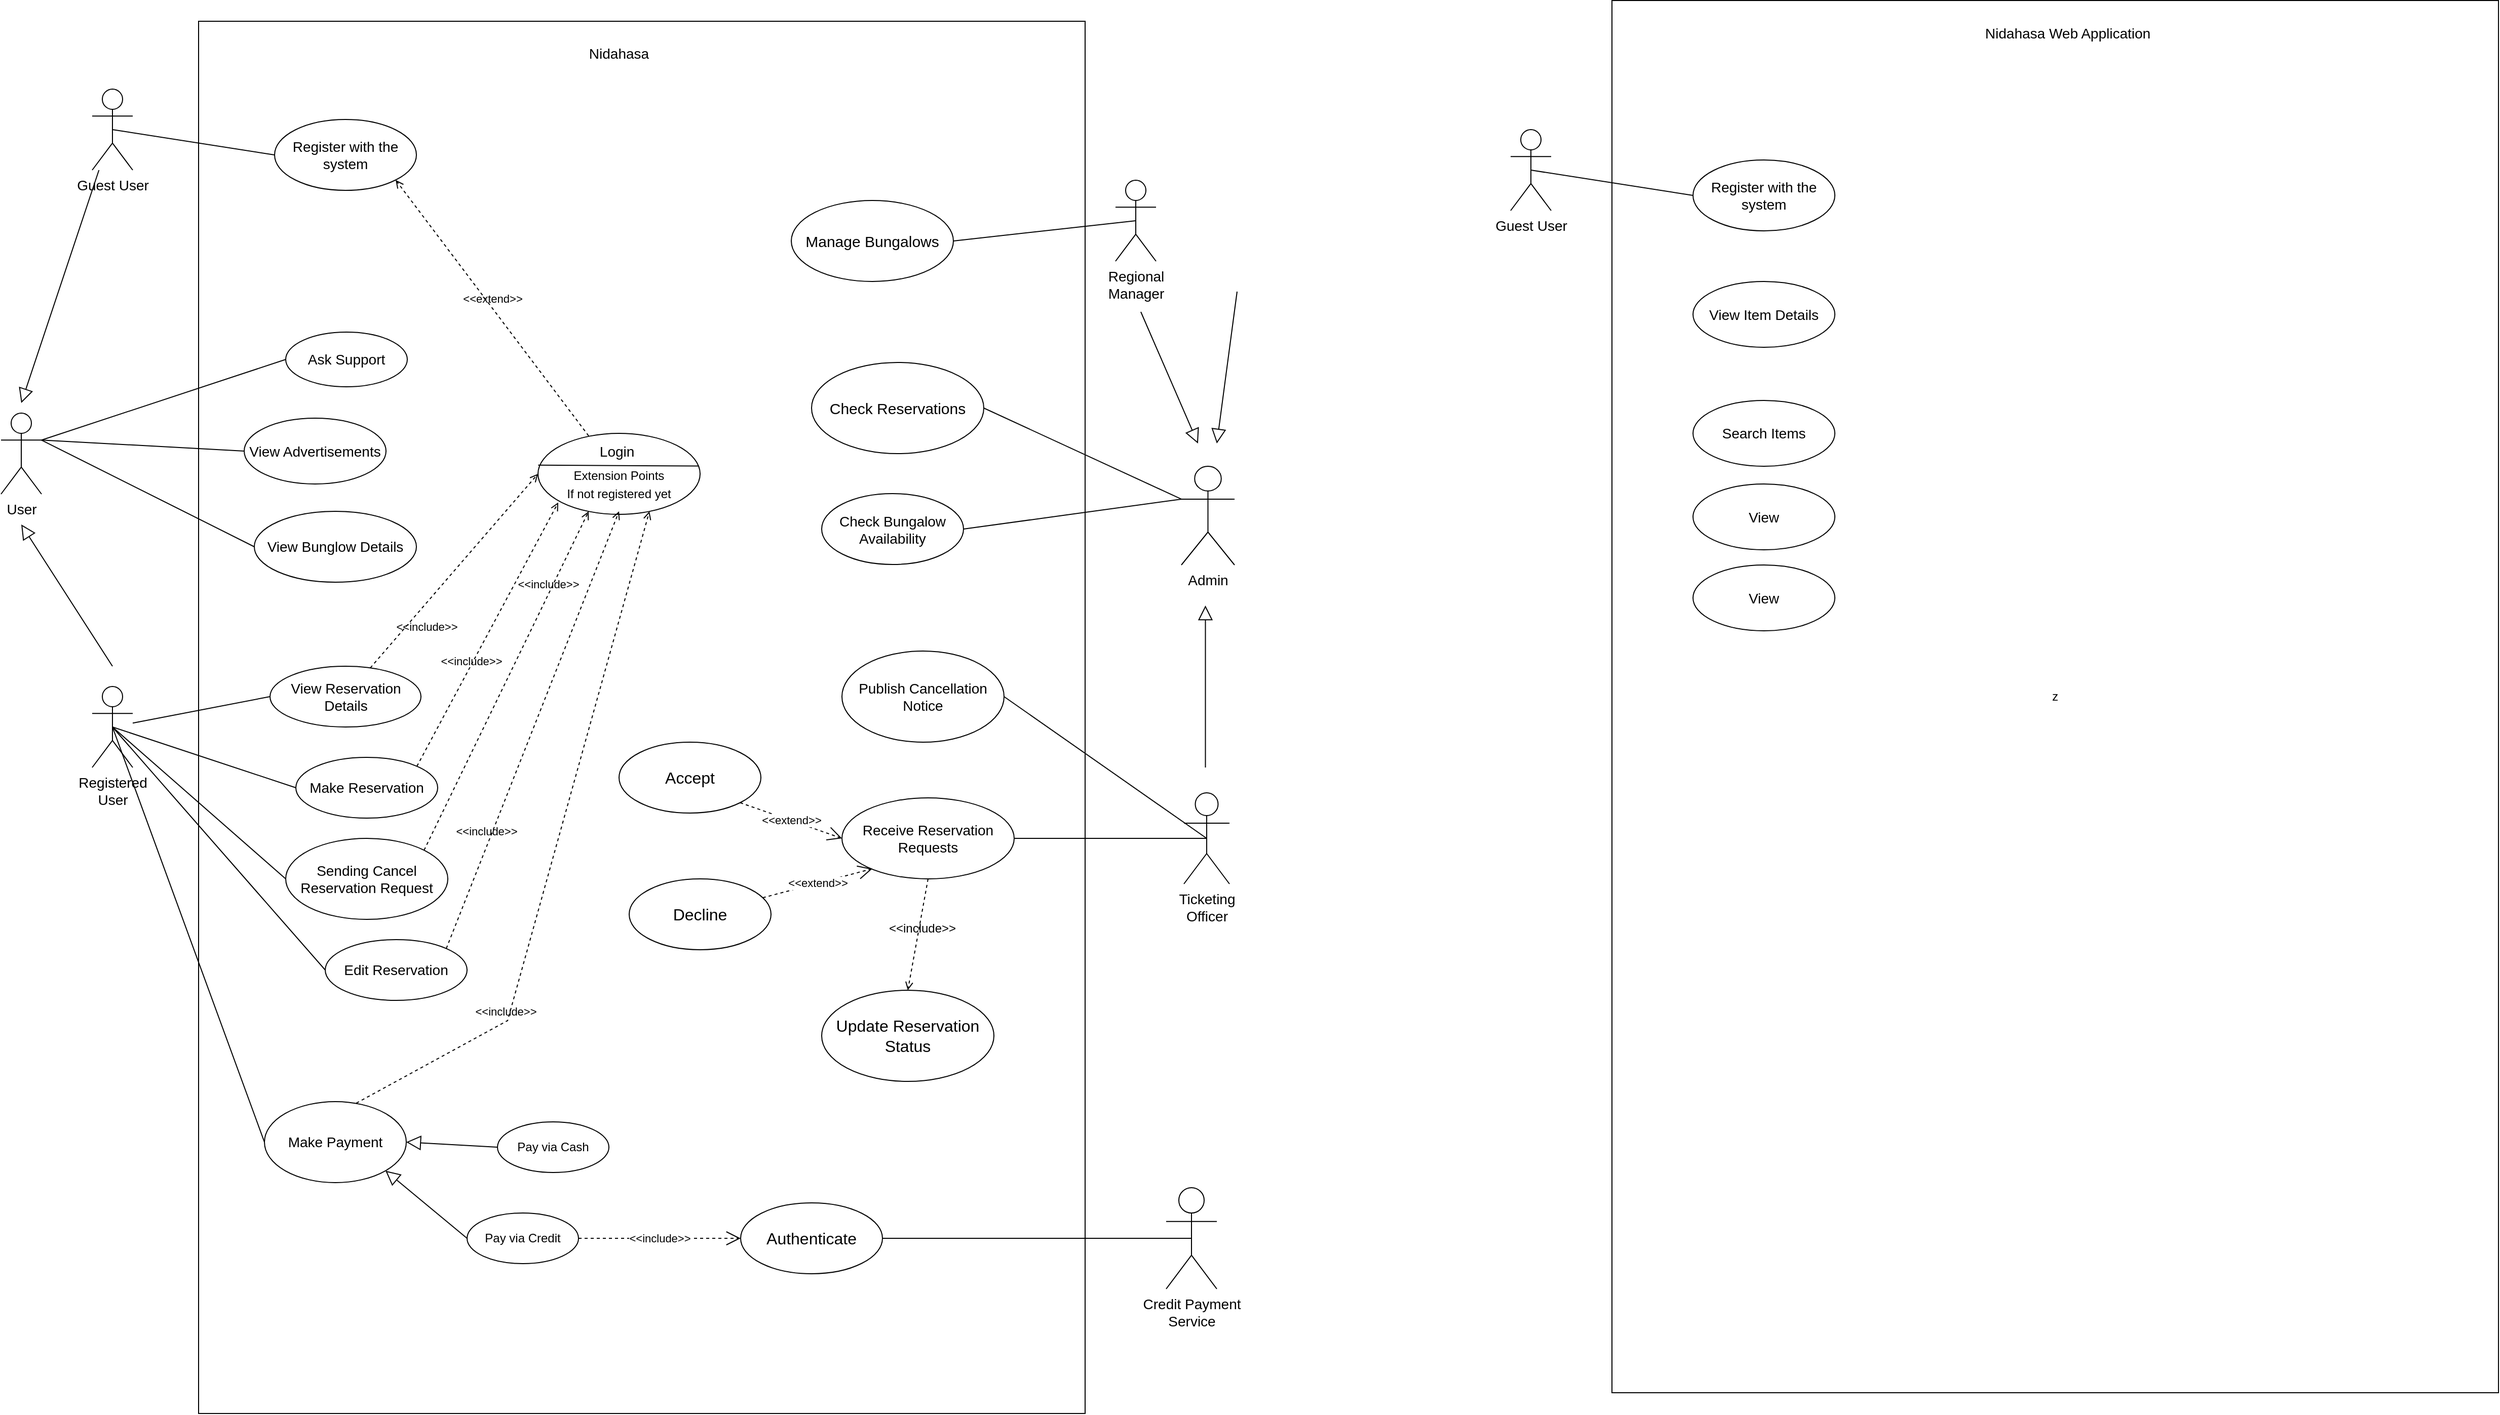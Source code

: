 <mxfile version="24.6.4" type="github">
  <diagram name="Page-1" id="WsR62CL48XrdcHFJqI1O">
    <mxGraphModel dx="852" dy="355" grid="1" gridSize="10" guides="1" tooltips="1" connect="1" arrows="1" fold="1" page="1" pageScale="1" pageWidth="1300" pageHeight="1800" math="0" shadow="0">
      <root>
        <mxCell id="0" />
        <mxCell id="1" parent="0" />
        <mxCell id="aORqlaISlYyR6s0fsDUf-9" value="" style="rounded=0;whiteSpace=wrap;html=1;" parent="1" vertex="1">
          <mxGeometry x="235" y="213" width="875" height="1375" as="geometry" />
        </mxCell>
        <mxCell id="aORqlaISlYyR6s0fsDUf-10" value="&lt;font style=&quot;font-size: 14px;&quot;&gt;View Bunglow Details&lt;/font&gt;" style="ellipse;whiteSpace=wrap;html=1;" parent="1" vertex="1">
          <mxGeometry x="290" y="697" width="160" height="70" as="geometry" />
        </mxCell>
        <mxCell id="aORqlaISlYyR6s0fsDUf-11" value="&lt;font style=&quot;font-size: 14px;&quot;&gt;User&lt;/font&gt;" style="shape=umlActor;verticalLabelPosition=bottom;verticalAlign=top;html=1;outlineConnect=0;" parent="1" vertex="1">
          <mxGeometry x="40" y="600" width="40" height="80" as="geometry" />
        </mxCell>
        <mxCell id="aORqlaISlYyR6s0fsDUf-12" value="&lt;font style=&quot;font-size: 14px;&quot;&gt;Nidahasa&lt;/font&gt;" style="text;html=1;align=center;verticalAlign=middle;whiteSpace=wrap;rounded=0;fontSize=14;" parent="1" vertex="1">
          <mxGeometry x="530" y="230" width="240" height="30" as="geometry" />
        </mxCell>
        <mxCell id="aORqlaISlYyR6s0fsDUf-13" value="&lt;font style=&quot;font-size: 14px;&quot;&gt;View Advertisements&lt;/font&gt;" style="ellipse;whiteSpace=wrap;html=1;" parent="1" vertex="1">
          <mxGeometry x="280" y="605" width="140" height="65" as="geometry" />
        </mxCell>
        <mxCell id="aORqlaISlYyR6s0fsDUf-14" value="&lt;font style=&quot;font-size: 14px;&quot;&gt;Ask Support&lt;/font&gt;" style="ellipse;whiteSpace=wrap;html=1;" parent="1" vertex="1">
          <mxGeometry x="321" y="520" width="120" height="54" as="geometry" />
        </mxCell>
        <mxCell id="aORqlaISlYyR6s0fsDUf-15" value="&lt;font style=&quot;font-size: 14px;&quot;&gt;Register with the system&lt;/font&gt;" style="ellipse;whiteSpace=wrap;html=1;" parent="1" vertex="1">
          <mxGeometry x="310" y="310" width="140" height="70" as="geometry" />
        </mxCell>
        <mxCell id="aORqlaISlYyR6s0fsDUf-16" value="&lt;span style=&quot;font-size: 14px;&quot;&gt;Guest User&lt;/span&gt;" style="shape=umlActor;verticalLabelPosition=bottom;verticalAlign=top;html=1;outlineConnect=0;" parent="1" vertex="1">
          <mxGeometry x="130" y="280" width="40" height="80" as="geometry" />
        </mxCell>
        <mxCell id="aORqlaISlYyR6s0fsDUf-17" value="&lt;font style=&quot;font-size: 14px;&quot;&gt;Registered&lt;br&gt;User&lt;/font&gt;" style="shape=umlActor;verticalLabelPosition=bottom;verticalAlign=top;html=1;outlineConnect=0;" parent="1" vertex="1">
          <mxGeometry x="130" y="870" width="40" height="80" as="geometry" />
        </mxCell>
        <mxCell id="aORqlaISlYyR6s0fsDUf-18" value="&lt;font style=&quot;font-size: 14px;&quot;&gt;View Reservation Details&lt;/font&gt;" style="ellipse;whiteSpace=wrap;html=1;" parent="1" vertex="1">
          <mxGeometry x="305.5" y="850" width="149" height="60" as="geometry" />
        </mxCell>
        <mxCell id="aORqlaISlYyR6s0fsDUf-19" value="&lt;font style=&quot;font-size: 14px;&quot;&gt;Make Reservation&lt;/font&gt;" style="ellipse;whiteSpace=wrap;html=1;" parent="1" vertex="1">
          <mxGeometry x="331" y="940" width="140" height="60" as="geometry" />
        </mxCell>
        <mxCell id="aORqlaISlYyR6s0fsDUf-20" value="&lt;font style=&quot;font-size: 14px;&quot;&gt;Sending Cancel Reservation Request&lt;br&gt;&lt;/font&gt;" style="ellipse;whiteSpace=wrap;html=1;" parent="1" vertex="1">
          <mxGeometry x="321" y="1020" width="160" height="80" as="geometry" />
        </mxCell>
        <mxCell id="aORqlaISlYyR6s0fsDUf-21" value="&lt;font style=&quot;font-size: 14px;&quot;&gt;Edit Reservation&lt;br&gt;&lt;/font&gt;" style="ellipse;whiteSpace=wrap;html=1;" parent="1" vertex="1">
          <mxGeometry x="360" y="1120" width="140" height="60" as="geometry" />
        </mxCell>
        <mxCell id="aORqlaISlYyR6s0fsDUf-22" value="&lt;font style=&quot;font-size: 14px;&quot;&gt;Make Payment&lt;br&gt;&lt;/font&gt;" style="ellipse;whiteSpace=wrap;html=1;" parent="1" vertex="1">
          <mxGeometry x="300" y="1280" width="140" height="80" as="geometry" />
        </mxCell>
        <mxCell id="aORqlaISlYyR6s0fsDUf-23" value="Pay via Credit" style="ellipse;whiteSpace=wrap;html=1;" parent="1" vertex="1">
          <mxGeometry x="500" y="1390" width="110" height="50" as="geometry" />
        </mxCell>
        <mxCell id="aORqlaISlYyR6s0fsDUf-24" value="Pay via Cash" style="ellipse;whiteSpace=wrap;html=1;" parent="1" vertex="1">
          <mxGeometry x="530" y="1300" width="110" height="50" as="geometry" />
        </mxCell>
        <mxCell id="aORqlaISlYyR6s0fsDUf-25" value="" style="endArrow=none;html=1;rounded=0;entryX=0;entryY=0.5;entryDx=0;entryDy=0;exitX=1;exitY=0.333;exitDx=0;exitDy=0;exitPerimeter=0;" parent="1" source="aORqlaISlYyR6s0fsDUf-11" target="aORqlaISlYyR6s0fsDUf-14" edge="1">
          <mxGeometry width="50" height="50" relative="1" as="geometry">
            <mxPoint x="400" y="520" as="sourcePoint" />
            <mxPoint x="450" y="470" as="targetPoint" />
          </mxGeometry>
        </mxCell>
        <mxCell id="aORqlaISlYyR6s0fsDUf-26" value="" style="endArrow=none;html=1;rounded=0;entryX=0;entryY=0.5;entryDx=0;entryDy=0;exitX=1;exitY=0.333;exitDx=0;exitDy=0;exitPerimeter=0;" parent="1" source="aORqlaISlYyR6s0fsDUf-11" target="aORqlaISlYyR6s0fsDUf-13" edge="1">
          <mxGeometry width="50" height="50" relative="1" as="geometry">
            <mxPoint x="180" y="329" as="sourcePoint" />
            <mxPoint x="320" y="320" as="targetPoint" />
          </mxGeometry>
        </mxCell>
        <mxCell id="aORqlaISlYyR6s0fsDUf-27" value="" style="endArrow=none;html=1;rounded=0;entryX=0;entryY=0.5;entryDx=0;entryDy=0;exitX=1;exitY=0.333;exitDx=0;exitDy=0;exitPerimeter=0;" parent="1" source="aORqlaISlYyR6s0fsDUf-11" target="aORqlaISlYyR6s0fsDUf-10" edge="1">
          <mxGeometry width="50" height="50" relative="1" as="geometry">
            <mxPoint x="230" y="270" as="sourcePoint" />
            <mxPoint x="320" y="430" as="targetPoint" />
          </mxGeometry>
        </mxCell>
        <mxCell id="aORqlaISlYyR6s0fsDUf-28" value="" style="endArrow=none;html=1;rounded=0;entryX=0;entryY=0.5;entryDx=0;entryDy=0;exitX=0.5;exitY=0.5;exitDx=0;exitDy=0;exitPerimeter=0;" parent="1" source="aORqlaISlYyR6s0fsDUf-16" target="aORqlaISlYyR6s0fsDUf-15" edge="1">
          <mxGeometry width="50" height="50" relative="1" as="geometry">
            <mxPoint x="180" y="356" as="sourcePoint" />
            <mxPoint x="320" y="540" as="targetPoint" />
          </mxGeometry>
        </mxCell>
        <mxCell id="aORqlaISlYyR6s0fsDUf-29" value="" style="edgeStyle=none;html=1;endSize=12;endArrow=block;endFill=0;rounded=0;" parent="1" edge="1">
          <mxGeometry width="160" relative="1" as="geometry">
            <mxPoint x="150" y="850" as="sourcePoint" />
            <mxPoint x="60" y="710" as="targetPoint" />
          </mxGeometry>
        </mxCell>
        <mxCell id="aORqlaISlYyR6s0fsDUf-30" value="" style="edgeStyle=none;html=1;endSize=12;endArrow=block;endFill=0;rounded=0;" parent="1" edge="1" source="aORqlaISlYyR6s0fsDUf-16">
          <mxGeometry width="160" relative="1" as="geometry">
            <mxPoint x="150.37" y="409" as="sourcePoint" />
            <mxPoint x="60" y="590" as="targetPoint" />
          </mxGeometry>
        </mxCell>
        <mxCell id="aORqlaISlYyR6s0fsDUf-31" value="" style="endArrow=none;html=1;rounded=0;entryX=0;entryY=0.5;entryDx=0;entryDy=0;" parent="1" source="aORqlaISlYyR6s0fsDUf-17" target="aORqlaISlYyR6s0fsDUf-18" edge="1">
          <mxGeometry width="50" height="50" relative="1" as="geometry">
            <mxPoint x="160" y="330" as="sourcePoint" />
            <mxPoint x="340" y="590" as="targetPoint" />
          </mxGeometry>
        </mxCell>
        <mxCell id="aORqlaISlYyR6s0fsDUf-32" value="" style="endArrow=none;html=1;rounded=0;entryX=0;entryY=0.5;entryDx=0;entryDy=0;exitX=0.5;exitY=0.5;exitDx=0;exitDy=0;exitPerimeter=0;" parent="1" source="aORqlaISlYyR6s0fsDUf-17" target="aORqlaISlYyR6s0fsDUf-19" edge="1">
          <mxGeometry width="50" height="50" relative="1" as="geometry">
            <mxPoint x="160" y="920" as="sourcePoint" />
            <mxPoint x="330" y="860" as="targetPoint" />
          </mxGeometry>
        </mxCell>
        <mxCell id="aORqlaISlYyR6s0fsDUf-33" value="" style="endArrow=none;html=1;rounded=0;entryX=0;entryY=0.5;entryDx=0;entryDy=0;exitX=0.5;exitY=0.5;exitDx=0;exitDy=0;exitPerimeter=0;" parent="1" source="aORqlaISlYyR6s0fsDUf-17" target="aORqlaISlYyR6s0fsDUf-20" edge="1">
          <mxGeometry width="50" height="50" relative="1" as="geometry">
            <mxPoint x="160" y="920" as="sourcePoint" />
            <mxPoint x="330" y="980" as="targetPoint" />
          </mxGeometry>
        </mxCell>
        <mxCell id="aORqlaISlYyR6s0fsDUf-34" value="" style="endArrow=none;html=1;rounded=0;entryX=0;entryY=0.5;entryDx=0;entryDy=0;exitX=0.5;exitY=0.5;exitDx=0;exitDy=0;exitPerimeter=0;" parent="1" source="aORqlaISlYyR6s0fsDUf-17" target="aORqlaISlYyR6s0fsDUf-21" edge="1">
          <mxGeometry width="50" height="50" relative="1" as="geometry">
            <mxPoint x="160" y="920" as="sourcePoint" />
            <mxPoint x="320" y="1090" as="targetPoint" />
          </mxGeometry>
        </mxCell>
        <mxCell id="aORqlaISlYyR6s0fsDUf-35" value="" style="endArrow=none;html=1;rounded=0;entryX=0;entryY=0.5;entryDx=0;entryDy=0;exitX=0.5;exitY=0.5;exitDx=0;exitDy=0;exitPerimeter=0;" parent="1" source="aORqlaISlYyR6s0fsDUf-17" target="aORqlaISlYyR6s0fsDUf-22" edge="1">
          <mxGeometry width="50" height="50" relative="1" as="geometry">
            <mxPoint x="160" y="920" as="sourcePoint" />
            <mxPoint x="330" y="1200" as="targetPoint" />
          </mxGeometry>
        </mxCell>
        <mxCell id="aORqlaISlYyR6s0fsDUf-36" value="" style="edgeStyle=none;html=1;endSize=12;endArrow=block;endFill=0;rounded=0;exitX=0;exitY=0.5;exitDx=0;exitDy=0;entryX=1;entryY=1;entryDx=0;entryDy=0;" parent="1" source="aORqlaISlYyR6s0fsDUf-23" target="aORqlaISlYyR6s0fsDUf-22" edge="1">
          <mxGeometry width="160" relative="1" as="geometry">
            <mxPoint x="140" y="880" as="sourcePoint" />
            <mxPoint x="440" y="1320" as="targetPoint" />
          </mxGeometry>
        </mxCell>
        <mxCell id="aORqlaISlYyR6s0fsDUf-37" value="" style="edgeStyle=none;html=1;endSize=12;endArrow=block;endFill=0;rounded=0;exitX=0;exitY=0.5;exitDx=0;exitDy=0;entryX=1;entryY=0.5;entryDx=0;entryDy=0;" parent="1" source="aORqlaISlYyR6s0fsDUf-24" target="aORqlaISlYyR6s0fsDUf-22" edge="1">
          <mxGeometry width="160" relative="1" as="geometry">
            <mxPoint x="500" y="1435" as="sourcePoint" />
            <mxPoint x="450" y="1330" as="targetPoint" />
          </mxGeometry>
        </mxCell>
        <mxCell id="aORqlaISlYyR6s0fsDUf-38" value="" style="ellipse;whiteSpace=wrap;html=1;" parent="1" vertex="1">
          <mxGeometry x="570" y="620" width="160" height="80" as="geometry" />
        </mxCell>
        <mxCell id="aORqlaISlYyR6s0fsDUf-39" value="" style="endArrow=none;html=1;rounded=0;exitX=0.001;exitY=0.392;exitDx=0;exitDy=0;entryX=0.989;entryY=0.403;entryDx=0;entryDy=0;elbow=vertical;exitPerimeter=0;entryPerimeter=0;" parent="1" source="aORqlaISlYyR6s0fsDUf-38" target="aORqlaISlYyR6s0fsDUf-38" edge="1">
          <mxGeometry width="50" height="50" relative="1" as="geometry">
            <mxPoint x="640" y="802.5" as="sourcePoint" />
            <mxPoint x="690" y="752.5" as="targetPoint" />
          </mxGeometry>
        </mxCell>
        <mxCell id="aORqlaISlYyR6s0fsDUf-40" value="&lt;font style=&quot;font-size: 14px;&quot;&gt;Login&amp;nbsp;&lt;/font&gt;" style="text;html=1;align=center;verticalAlign=middle;whiteSpace=wrap;rounded=0;" parent="1" vertex="1">
          <mxGeometry x="590" y="622.5" width="120" height="30" as="geometry" />
        </mxCell>
        <mxCell id="aORqlaISlYyR6s0fsDUf-41" value="Extension Points" style="text;html=1;align=center;verticalAlign=middle;whiteSpace=wrap;rounded=0;" parent="1" vertex="1">
          <mxGeometry x="590" y="644.5" width="120" height="35" as="geometry" />
        </mxCell>
        <mxCell id="aORqlaISlYyR6s0fsDUf-42" value="If not registered yet" style="text;html=1;align=center;verticalAlign=middle;whiteSpace=wrap;rounded=0;" parent="1" vertex="1">
          <mxGeometry x="590" y="662" width="120" height="35" as="geometry" />
        </mxCell>
        <mxCell id="aORqlaISlYyR6s0fsDUf-43" value="&amp;lt;&amp;lt;extend&amp;gt;&amp;gt;" style="html=1;verticalAlign=bottom;labelBackgroundColor=none;endArrow=open;endFill=0;dashed=1;rounded=0;entryX=1;entryY=1;entryDx=0;entryDy=0;exitX=0.25;exitY=0;exitDx=0;exitDy=0;" parent="1" source="aORqlaISlYyR6s0fsDUf-40" target="aORqlaISlYyR6s0fsDUf-15" edge="1">
          <mxGeometry width="160" relative="1" as="geometry">
            <mxPoint x="550" y="450" as="sourcePoint" />
            <mxPoint x="710" y="450" as="targetPoint" />
          </mxGeometry>
        </mxCell>
        <mxCell id="aORqlaISlYyR6s0fsDUf-44" value="&amp;lt;&amp;lt;include&amp;gt;&amp;gt;" style="html=1;verticalAlign=bottom;labelBackgroundColor=none;endArrow=open;endFill=0;dashed=1;rounded=0;entryX=0;entryY=0.5;entryDx=0;entryDy=0;" parent="1" source="aORqlaISlYyR6s0fsDUf-18" target="aORqlaISlYyR6s0fsDUf-38" edge="1">
          <mxGeometry x="-0.524" y="-21" width="160" relative="1" as="geometry">
            <mxPoint x="510" y="430" as="sourcePoint" />
            <mxPoint x="670" y="430" as="targetPoint" />
            <mxPoint as="offset" />
          </mxGeometry>
        </mxCell>
        <mxCell id="aORqlaISlYyR6s0fsDUf-45" value="&amp;lt;&amp;lt;include&amp;gt;&amp;gt;" style="html=1;verticalAlign=bottom;labelBackgroundColor=none;endArrow=open;endFill=0;dashed=1;rounded=0;exitX=1;exitY=0;exitDx=0;exitDy=0;entryX=0;entryY=0.75;entryDx=0;entryDy=0;" parent="1" source="aORqlaISlYyR6s0fsDUf-19" target="aORqlaISlYyR6s0fsDUf-42" edge="1">
          <mxGeometry x="-0.264" y="-2" width="160" relative="1" as="geometry">
            <mxPoint x="440" y="920" as="sourcePoint" />
            <mxPoint x="580" y="670" as="targetPoint" />
            <mxPoint as="offset" />
          </mxGeometry>
        </mxCell>
        <mxCell id="aORqlaISlYyR6s0fsDUf-46" value="&amp;lt;&amp;lt;include&amp;gt;&amp;gt;" style="html=1;verticalAlign=bottom;labelBackgroundColor=none;endArrow=open;endFill=0;dashed=1;rounded=0;exitX=1;exitY=0;exitDx=0;exitDy=0;entryX=0.25;entryY=1;entryDx=0;entryDy=0;" parent="1" source="aORqlaISlYyR6s0fsDUf-20" target="aORqlaISlYyR6s0fsDUf-42" edge="1">
          <mxGeometry x="0.515" y="1" width="160" relative="1" as="geometry">
            <mxPoint x="509" y="1009" as="sourcePoint" />
            <mxPoint x="600" y="698" as="targetPoint" />
            <mxPoint as="offset" />
          </mxGeometry>
        </mxCell>
        <mxCell id="aORqlaISlYyR6s0fsDUf-47" value="&amp;lt;&amp;lt;include&amp;gt;&amp;gt;" style="html=1;verticalAlign=bottom;labelBackgroundColor=none;endArrow=open;endFill=0;dashed=1;rounded=0;exitX=1;exitY=0;exitDx=0;exitDy=0;entryX=0.5;entryY=1;entryDx=0;entryDy=0;" parent="1" source="aORqlaISlYyR6s0fsDUf-21" target="aORqlaISlYyR6s0fsDUf-42" edge="1">
          <mxGeometry x="-0.509" y="1" width="160" relative="1" as="geometry">
            <mxPoint x="468" y="1092" as="sourcePoint" />
            <mxPoint x="660" y="710" as="targetPoint" />
            <mxPoint x="-1" as="offset" />
          </mxGeometry>
        </mxCell>
        <mxCell id="aORqlaISlYyR6s0fsDUf-48" value="&amp;lt;&amp;lt;include&amp;gt;&amp;gt;" style="html=1;verticalAlign=bottom;labelBackgroundColor=none;endArrow=open;endFill=0;dashed=1;rounded=0;exitX=0.648;exitY=0.018;exitDx=0;exitDy=0;entryX=0.75;entryY=1;entryDx=0;entryDy=0;exitPerimeter=0;" parent="1" source="aORqlaISlYyR6s0fsDUf-22" target="aORqlaISlYyR6s0fsDUf-42" edge="1">
          <mxGeometry x="-0.509" y="1" width="160" relative="1" as="geometry">
            <mxPoint x="489" y="1139" as="sourcePoint" />
            <mxPoint x="660" y="707" as="targetPoint" />
            <mxPoint x="-1" as="offset" />
            <Array as="points">
              <mxPoint x="540" y="1200" />
            </Array>
          </mxGeometry>
        </mxCell>
        <mxCell id="aORqlaISlYyR6s0fsDUf-49" value="Credit Payment&lt;div style=&quot;font-size: 14px;&quot;&gt;Service&lt;/div&gt;" style="shape=umlActor;verticalLabelPosition=bottom;verticalAlign=top;html=1;outlineConnect=0;fontSize=14;" parent="1" vertex="1">
          <mxGeometry x="1190" y="1365" width="50" height="100" as="geometry" />
        </mxCell>
        <mxCell id="aORqlaISlYyR6s0fsDUf-50" style="edgeStyle=none;rounded=0;orthogonalLoop=1;jettySize=auto;html=1;exitX=0;exitY=0.333;exitDx=0;exitDy=0;exitPerimeter=0;entryX=1;entryY=0.5;entryDx=0;entryDy=0;endArrow=none;endFill=0;" parent="1" source="aORqlaISlYyR6s0fsDUf-52" target="aORqlaISlYyR6s0fsDUf-63" edge="1">
          <mxGeometry relative="1" as="geometry" />
        </mxCell>
        <mxCell id="aORqlaISlYyR6s0fsDUf-51" style="edgeStyle=none;rounded=0;orthogonalLoop=1;jettySize=auto;html=1;exitX=0;exitY=0.333;exitDx=0;exitDy=0;exitPerimeter=0;entryX=1;entryY=0.5;entryDx=0;entryDy=0;endArrow=none;endFill=0;" parent="1" source="aORqlaISlYyR6s0fsDUf-52" target="aORqlaISlYyR6s0fsDUf-62" edge="1">
          <mxGeometry relative="1" as="geometry" />
        </mxCell>
        <mxCell id="aORqlaISlYyR6s0fsDUf-52" value="Admin" style="shape=umlActor;verticalLabelPosition=bottom;verticalAlign=top;html=1;outlineConnect=0;fontSize=14;" parent="1" vertex="1">
          <mxGeometry x="1205" y="652.5" width="52.5" height="97.5" as="geometry" />
        </mxCell>
        <mxCell id="aORqlaISlYyR6s0fsDUf-53" style="edgeStyle=none;rounded=0;orthogonalLoop=1;jettySize=auto;html=1;exitX=0.5;exitY=0.5;exitDx=0;exitDy=0;exitPerimeter=0;entryX=1;entryY=0.5;entryDx=0;entryDy=0;endArrow=none;endFill=0;" parent="1" source="aORqlaISlYyR6s0fsDUf-54" target="aORqlaISlYyR6s0fsDUf-64" edge="1">
          <mxGeometry relative="1" as="geometry" />
        </mxCell>
        <mxCell id="aORqlaISlYyR6s0fsDUf-54" value="Regional&lt;div style=&quot;font-size: 14px;&quot;&gt;Manager&lt;/div&gt;" style="shape=umlActor;verticalLabelPosition=bottom;verticalAlign=top;html=1;outlineConnect=0;fontSize=14;" parent="1" vertex="1">
          <mxGeometry x="1140" y="370" width="40" height="80" as="geometry" />
        </mxCell>
        <mxCell id="aORqlaISlYyR6s0fsDUf-55" style="edgeStyle=none;rounded=0;orthogonalLoop=1;jettySize=auto;html=1;exitX=0.5;exitY=0.5;exitDx=0;exitDy=0;exitPerimeter=0;entryX=1;entryY=0.5;entryDx=0;entryDy=0;endArrow=none;endFill=0;" parent="1" source="aORqlaISlYyR6s0fsDUf-57" target="aORqlaISlYyR6s0fsDUf-61" edge="1">
          <mxGeometry relative="1" as="geometry" />
        </mxCell>
        <mxCell id="aORqlaISlYyR6s0fsDUf-56" style="edgeStyle=none;rounded=0;orthogonalLoop=1;jettySize=auto;html=1;exitX=0.5;exitY=0.5;exitDx=0;exitDy=0;exitPerimeter=0;entryX=1;entryY=0.5;entryDx=0;entryDy=0;endArrow=none;endFill=0;" parent="1" source="aORqlaISlYyR6s0fsDUf-57" target="aORqlaISlYyR6s0fsDUf-65" edge="1">
          <mxGeometry relative="1" as="geometry" />
        </mxCell>
        <mxCell id="aORqlaISlYyR6s0fsDUf-57" value="Ticketing&lt;div style=&quot;font-size: 14px;&quot;&gt;Officer&lt;/div&gt;" style="shape=umlActor;verticalLabelPosition=bottom;verticalAlign=top;html=1;outlineConnect=0;fontSize=14;" parent="1" vertex="1">
          <mxGeometry x="1207.5" y="975" width="45" height="90" as="geometry" />
        </mxCell>
        <mxCell id="aORqlaISlYyR6s0fsDUf-58" value="" style="edgeStyle=none;html=1;endSize=12;endArrow=block;endFill=0;rounded=0;" parent="1" edge="1">
          <mxGeometry width="160" relative="1" as="geometry">
            <mxPoint x="1165" y="500" as="sourcePoint" />
            <mxPoint x="1221.42" y="630" as="targetPoint" />
          </mxGeometry>
        </mxCell>
        <mxCell id="aORqlaISlYyR6s0fsDUf-59" value="" style="edgeStyle=none;html=1;endSize=12;endArrow=block;endFill=0;rounded=0;" parent="1" edge="1">
          <mxGeometry width="160" relative="1" as="geometry">
            <mxPoint x="1228.75" y="950" as="sourcePoint" />
            <mxPoint x="1228.75" y="790" as="targetPoint" />
          </mxGeometry>
        </mxCell>
        <mxCell id="aORqlaISlYyR6s0fsDUf-60" value="" style="edgeStyle=none;html=1;endSize=12;endArrow=block;endFill=0;rounded=0;" parent="1" edge="1">
          <mxGeometry width="160" relative="1" as="geometry">
            <mxPoint x="1260" y="480" as="sourcePoint" />
            <mxPoint x="1240.0" y="630" as="targetPoint" />
          </mxGeometry>
        </mxCell>
        <mxCell id="aORqlaISlYyR6s0fsDUf-61" value="Publish Cancellation Notice" style="ellipse;whiteSpace=wrap;html=1;fontSize=14;" parent="1" vertex="1">
          <mxGeometry x="870" y="835" width="160" height="90" as="geometry" />
        </mxCell>
        <mxCell id="aORqlaISlYyR6s0fsDUf-62" value="Check Bungalow Availability" style="ellipse;whiteSpace=wrap;html=1;fontSize=14;" parent="1" vertex="1">
          <mxGeometry x="850" y="679.5" width="140" height="70" as="geometry" />
        </mxCell>
        <mxCell id="aORqlaISlYyR6s0fsDUf-63" value="Check Reservations" style="ellipse;whiteSpace=wrap;html=1;fontSize=15;" parent="1" vertex="1">
          <mxGeometry x="840" y="550" width="170" height="90" as="geometry" />
        </mxCell>
        <mxCell id="aORqlaISlYyR6s0fsDUf-64" value="Manage Bungalows" style="ellipse;whiteSpace=wrap;html=1;fontSize=15;" parent="1" vertex="1">
          <mxGeometry x="820" y="390" width="160" height="80" as="geometry" />
        </mxCell>
        <mxCell id="aORqlaISlYyR6s0fsDUf-65" value="Receive Reservation Requests" style="ellipse;whiteSpace=wrap;html=1;fontSize=14;" parent="1" vertex="1">
          <mxGeometry x="870" y="980" width="170" height="80" as="geometry" />
        </mxCell>
        <mxCell id="aORqlaISlYyR6s0fsDUf-66" value="Decline" style="ellipse;whiteSpace=wrap;html=1;fontSize=16;" parent="1" vertex="1">
          <mxGeometry x="660" y="1060" width="140" height="70" as="geometry" />
        </mxCell>
        <mxCell id="aORqlaISlYyR6s0fsDUf-67" value="Accept" style="ellipse;whiteSpace=wrap;html=1;fontSize=16;" parent="1" vertex="1">
          <mxGeometry x="650" y="925" width="140" height="70" as="geometry" />
        </mxCell>
        <mxCell id="aORqlaISlYyR6s0fsDUf-68" value="&amp;lt;&amp;lt;extend&amp;gt;&amp;gt;" style="endArrow=open;endSize=12;dashed=1;html=1;rounded=0;endFill=0;exitX=1;exitY=1;exitDx=0;exitDy=0;entryX=0;entryY=0.5;entryDx=0;entryDy=0;" parent="1" source="aORqlaISlYyR6s0fsDUf-67" target="aORqlaISlYyR6s0fsDUf-65" edge="1">
          <mxGeometry width="160" relative="1" as="geometry">
            <mxPoint x="890" y="1040" as="sourcePoint" />
            <mxPoint x="929" y="1102" as="targetPoint" />
          </mxGeometry>
        </mxCell>
        <mxCell id="aORqlaISlYyR6s0fsDUf-69" value="Authenticate" style="ellipse;whiteSpace=wrap;html=1;fontSize=16;" parent="1" vertex="1">
          <mxGeometry x="770" y="1380" width="140" height="70" as="geometry" />
        </mxCell>
        <mxCell id="aORqlaISlYyR6s0fsDUf-70" value="&amp;lt;&amp;lt;include&amp;gt;&amp;gt;" style="endArrow=open;endSize=12;dashed=1;html=1;rounded=0;exitX=1;exitY=0.5;exitDx=0;exitDy=0;entryX=0;entryY=0.5;entryDx=0;entryDy=0;" parent="1" source="aORqlaISlYyR6s0fsDUf-23" target="aORqlaISlYyR6s0fsDUf-69" edge="1">
          <mxGeometry width="160" relative="1" as="geometry">
            <mxPoint x="660" y="1250" as="sourcePoint" />
            <mxPoint x="820" y="1250" as="targetPoint" />
          </mxGeometry>
        </mxCell>
        <mxCell id="aORqlaISlYyR6s0fsDUf-71" value="&amp;lt;&amp;lt;extend&amp;gt;&amp;gt;" style="endArrow=open;endSize=12;dashed=1;html=1;rounded=0;endFill=0;" parent="1" source="aORqlaISlYyR6s0fsDUf-66" edge="1">
          <mxGeometry width="160" relative="1" as="geometry">
            <mxPoint x="730" y="1100" as="sourcePoint" />
            <mxPoint x="900" y="1050" as="targetPoint" />
          </mxGeometry>
        </mxCell>
        <mxCell id="aORqlaISlYyR6s0fsDUf-72" style="rounded=0;orthogonalLoop=1;jettySize=auto;html=1;exitX=1;exitY=0.5;exitDx=0;exitDy=0;entryX=0.5;entryY=0.5;entryDx=0;entryDy=0;entryPerimeter=0;endArrow=none;endFill=0;" parent="1" source="aORqlaISlYyR6s0fsDUf-69" target="aORqlaISlYyR6s0fsDUf-49" edge="1">
          <mxGeometry relative="1" as="geometry" />
        </mxCell>
        <mxCell id="aORqlaISlYyR6s0fsDUf-73" value="Update Reservation Status" style="ellipse;whiteSpace=wrap;html=1;fontSize=16;" parent="1" vertex="1">
          <mxGeometry x="850" y="1170" width="170" height="90" as="geometry" />
        </mxCell>
        <mxCell id="aORqlaISlYyR6s0fsDUf-74" value="&amp;lt;&amp;lt;include&amp;gt;&amp;gt;" style="html=1;verticalAlign=bottom;labelBackgroundColor=none;endArrow=open;endFill=0;dashed=1;rounded=0;entryX=0.5;entryY=0;entryDx=0;entryDy=0;exitX=0.5;exitY=1;exitDx=0;exitDy=0;fontSize=12;" parent="1" source="aORqlaISlYyR6s0fsDUf-65" target="aORqlaISlYyR6s0fsDUf-73" edge="1">
          <mxGeometry x="0.038" y="4" width="160" relative="1" as="geometry">
            <mxPoint x="780" y="1200" as="sourcePoint" />
            <mxPoint x="845" y="1273" as="targetPoint" />
            <mxPoint as="offset" />
          </mxGeometry>
        </mxCell>
        <mxCell id="pGcP_H3Q2KF2Lj1cNbx3-1" value="z" style="rounded=0;whiteSpace=wrap;html=1;" vertex="1" parent="1">
          <mxGeometry x="1630" y="192.5" width="875" height="1375" as="geometry" />
        </mxCell>
        <mxCell id="pGcP_H3Q2KF2Lj1cNbx3-2" value="&lt;font style=&quot;font-size: 14px;&quot;&gt;Nidahasa Web Application&lt;/font&gt;" style="text;html=1;align=center;verticalAlign=middle;whiteSpace=wrap;rounded=0;fontSize=14;" vertex="1" parent="1">
          <mxGeometry x="1960" y="210" width="240" height="30" as="geometry" />
        </mxCell>
        <mxCell id="pGcP_H3Q2KF2Lj1cNbx3-4" value="&lt;font style=&quot;font-size: 14px;&quot;&gt;Register with the system&lt;/font&gt;" style="ellipse;whiteSpace=wrap;html=1;" vertex="1" parent="1">
          <mxGeometry x="1710" y="350" width="140" height="70" as="geometry" />
        </mxCell>
        <mxCell id="pGcP_H3Q2KF2Lj1cNbx3-5" value="&lt;span style=&quot;font-size: 14px;&quot;&gt;Guest User&lt;/span&gt;" style="shape=umlActor;verticalLabelPosition=bottom;verticalAlign=top;html=1;outlineConnect=0;" vertex="1" parent="1">
          <mxGeometry x="1530" y="320" width="40" height="80" as="geometry" />
        </mxCell>
        <mxCell id="pGcP_H3Q2KF2Lj1cNbx3-6" value="" style="endArrow=none;html=1;rounded=0;entryX=0;entryY=0.5;entryDx=0;entryDy=0;exitX=0.5;exitY=0.5;exitDx=0;exitDy=0;exitPerimeter=0;" edge="1" parent="1" source="pGcP_H3Q2KF2Lj1cNbx3-5" target="pGcP_H3Q2KF2Lj1cNbx3-4">
          <mxGeometry width="50" height="50" relative="1" as="geometry">
            <mxPoint x="1580" y="396" as="sourcePoint" />
            <mxPoint x="1720" y="580" as="targetPoint" />
          </mxGeometry>
        </mxCell>
        <mxCell id="pGcP_H3Q2KF2Lj1cNbx3-7" value="&lt;font style=&quot;font-size: 14px;&quot;&gt;View Item Details&lt;/font&gt;" style="ellipse;whiteSpace=wrap;html=1;" vertex="1" parent="1">
          <mxGeometry x="1710" y="470" width="140" height="65" as="geometry" />
        </mxCell>
        <mxCell id="pGcP_H3Q2KF2Lj1cNbx3-8" value="&lt;font style=&quot;font-size: 14px;&quot;&gt;Search Items&lt;/font&gt;" style="ellipse;whiteSpace=wrap;html=1;" vertex="1" parent="1">
          <mxGeometry x="1710" y="587.5" width="140" height="65" as="geometry" />
        </mxCell>
        <mxCell id="pGcP_H3Q2KF2Lj1cNbx3-9" value="&lt;font style=&quot;font-size: 14px;&quot;&gt;View&lt;/font&gt;" style="ellipse;whiteSpace=wrap;html=1;" vertex="1" parent="1">
          <mxGeometry x="1710" y="670" width="140" height="65" as="geometry" />
        </mxCell>
        <mxCell id="pGcP_H3Q2KF2Lj1cNbx3-10" value="&lt;font style=&quot;font-size: 14px;&quot;&gt;View&lt;/font&gt;" style="ellipse;whiteSpace=wrap;html=1;" vertex="1" parent="1">
          <mxGeometry x="1710" y="750" width="140" height="65" as="geometry" />
        </mxCell>
      </root>
    </mxGraphModel>
  </diagram>
</mxfile>
